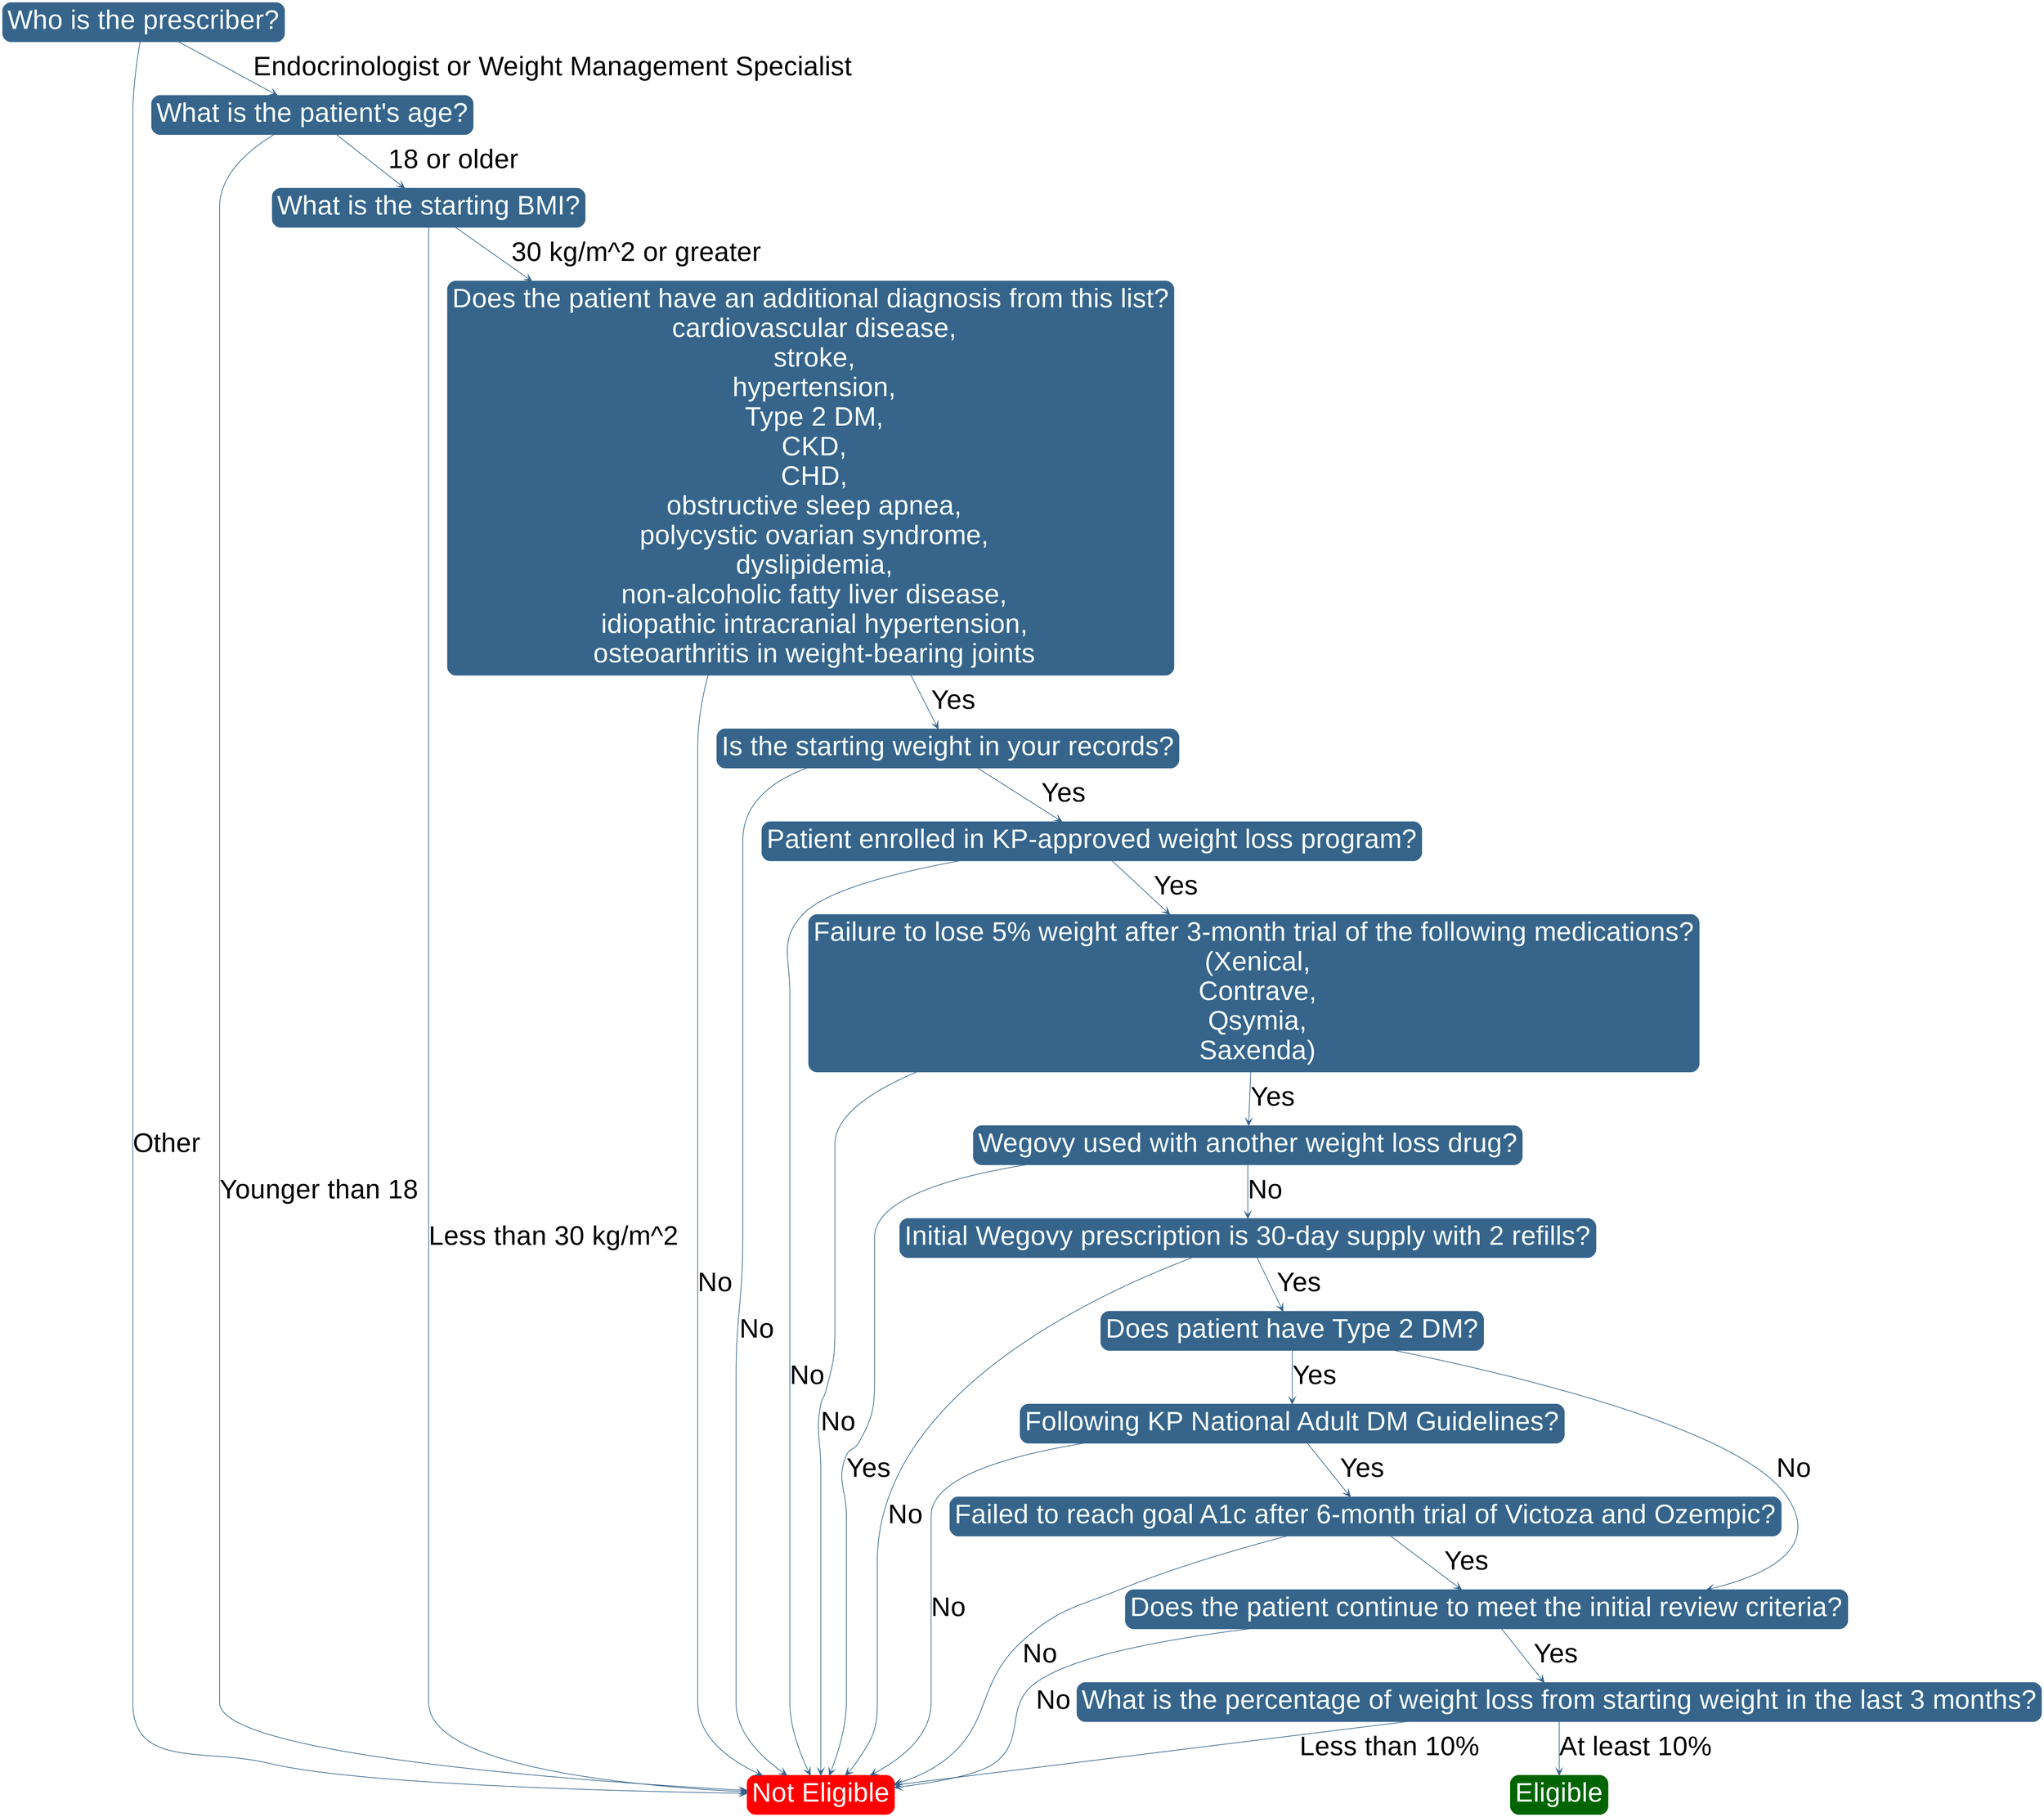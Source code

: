 digraph G { node[shape=box, style = "filled,rounded", color = "steelblue4" fontcolor = "mintcream", fontname = "Arial", margin = 0.1 fontsize = 40, width = 0.2, height = 0.2, ]; edge [arrowhead=vee,fontname="Arial",fontsize=40,color="steelblue4"]; node1 [label="Who is the prescriber?", shape=box]; node2 [label="What is the patient's age?", shape=box]; node3 [label="What is the starting BMI?", shape=box]; node4 [label="Does the patient have an additional diagnosis from this list?\n cardiovascular disease,\n stroke,\n hypertension,\n Type 2 DM,\n CKD,\n CHD,\n obstructive sleep apnea,\n polycystic ovarian syndrome,\n dyslipidemia,\n non-alcoholic fatty liver disease,\n idiopathic intracranial hypertension,\n osteoarthritis in weight-bearing joints", shape=box]; node5 [label="Is the starting weight in your records?", shape=box]; node6 [label="Patient enrolled in KP-approved weight loss program?", shape=box]; node7 [label="Failure to lose 5% weight after 3-month trial of the following medications?\n (Xenical,\n Contrave,\n Qsymia,\n Saxenda)", shape=box]; node8 [label="Wegovy used with another weight loss drug?", shape=box]; node9 [label="Initial Wegovy prescription is 30-day supply with 2 refills?", shape=box]; node10 [label="Does patient have Type 2 DM?", shape=box]; node11 [label="Following KP National Adult DM Guidelines?", shape=box]; node12 [label="Failed to reach goal A1c after 6-month trial of Victoza and Ozempic?", shape=box]; node13 [label="Does the patient continue to meet the initial review criteria?", shape=box]; node14 [label="What is the percentage of weight loss from starting weight in the last 3 months?", shape=box]; notEligible [label="Not Eligible", shape=box, color=red]; eligible [label="Eligible", shape=box, color=darkgreen]; node1 -> node2 [label="Endocrinologist or Weight Management Specialist"]; node1 -> notEligible [label="Other"]; node2 -> node3 [label="18 or older"]; node2 -> notEligible [label="Younger than 18"]; node3 -> node4 [label="30 kg/m^2 or greater"]; node3 -> notEligible [label="Less than 30 kg/m^2"]; node4 -> node5 [label="Yes"]; node4 -> notEligible [label="No"]; node5 -> node6 [label="Yes"]; node5 -> notEligible [label="No"]; node6 -> node7 [label="Yes"]; node6 -> notEligible [label="No"]; node7 -> node8 [label="Yes"]; node7 -> notEligible [label="No"]; node8 -> node9 [label="No"]; node8 -> notEligible [label="Yes"]; node9 -> node10 [label="Yes"]; node9 -> notEligible [label="No"]; node10 -> node11 [label="Yes"]; node10 -> node13 [label="No"]; node11 -> node12 [label="Yes"]; node11 -> notEligible [label="No"]; node12 -> node13 [label="Yes"]; node12 -> notEligible [label="No"]; node13 -> node14 [label="Yes"]; node13 -> notEligible [label="No"]; node14 -> eligible [label="At least 10%"]; node14 -> notEligible [label="Less than 10%"]; }